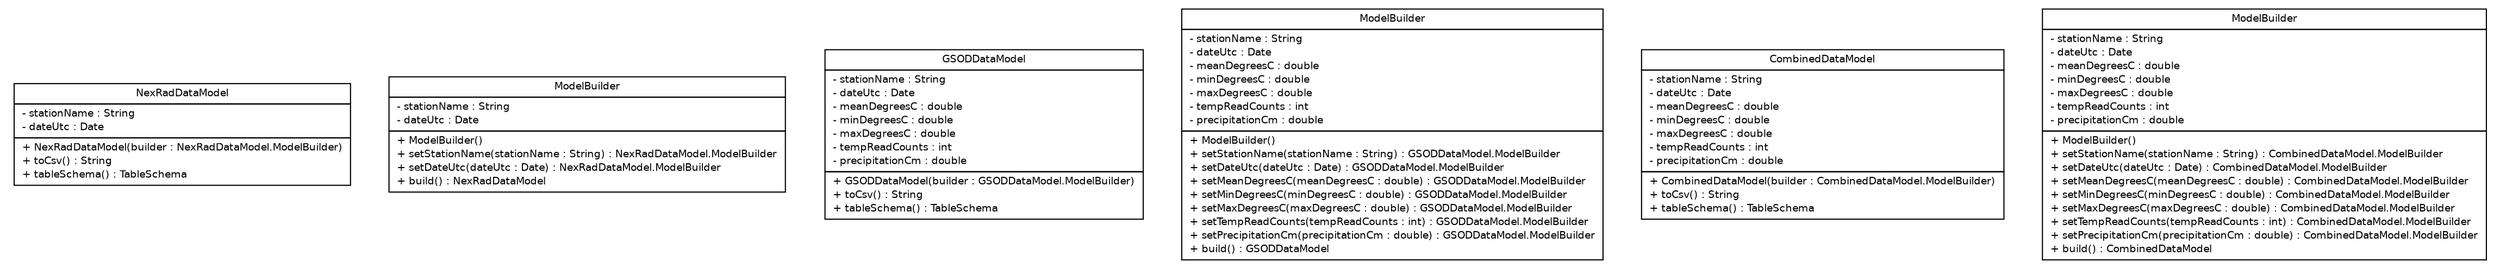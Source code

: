 #!/usr/local/bin/dot
#
# Class diagram 
# Generated by UMLGraph version R5_6-24-gf6e263 (http://www.umlgraph.org/)
#

digraph G {
	edge [fontname="Helvetica",fontsize=10,labelfontname="Helvetica",labelfontsize=10];
	node [fontname="Helvetica",fontsize=10,shape=plaintext];
	nodesep=0.25;
	ranksep=0.5;
	// com.ohair.stephen.edp.model.NexRadDataModel
	c44 [label=<<table title="com.ohair.stephen.edp.model.NexRadDataModel" border="0" cellborder="1" cellspacing="0" cellpadding="2" port="p" href="./NexRadDataModel.html">
		<tr><td><table border="0" cellspacing="0" cellpadding="1">
<tr><td align="center" balign="center"> NexRadDataModel </td></tr>
		</table></td></tr>
		<tr><td><table border="0" cellspacing="0" cellpadding="1">
<tr><td align="left" balign="left"> - stationName : String </td></tr>
<tr><td align="left" balign="left"> - dateUtc : Date </td></tr>
		</table></td></tr>
		<tr><td><table border="0" cellspacing="0" cellpadding="1">
<tr><td align="left" balign="left"> + NexRadDataModel(builder : NexRadDataModel.ModelBuilder) </td></tr>
<tr><td align="left" balign="left"> + toCsv() : String </td></tr>
<tr><td align="left" balign="left"> + tableSchema() : TableSchema </td></tr>
		</table></td></tr>
		</table>>, URL="./NexRadDataModel.html", fontname="Helvetica", fontcolor="black", fontsize=9.0];
	// com.ohair.stephen.edp.model.NexRadDataModel.ModelBuilder
	c45 [label=<<table title="com.ohair.stephen.edp.model.NexRadDataModel.ModelBuilder" border="0" cellborder="1" cellspacing="0" cellpadding="2" port="p" href="./NexRadDataModel.ModelBuilder.html">
		<tr><td><table border="0" cellspacing="0" cellpadding="1">
<tr><td align="center" balign="center"> ModelBuilder </td></tr>
		</table></td></tr>
		<tr><td><table border="0" cellspacing="0" cellpadding="1">
<tr><td align="left" balign="left"> - stationName : String </td></tr>
<tr><td align="left" balign="left"> - dateUtc : Date </td></tr>
		</table></td></tr>
		<tr><td><table border="0" cellspacing="0" cellpadding="1">
<tr><td align="left" balign="left"> + ModelBuilder() </td></tr>
<tr><td align="left" balign="left"> + setStationName(stationName : String) : NexRadDataModel.ModelBuilder </td></tr>
<tr><td align="left" balign="left"> + setDateUtc(dateUtc : Date) : NexRadDataModel.ModelBuilder </td></tr>
<tr><td align="left" balign="left"> + build() : NexRadDataModel </td></tr>
		</table></td></tr>
		</table>>, URL="./NexRadDataModel.ModelBuilder.html", fontname="Helvetica", fontcolor="black", fontsize=9.0];
	// com.ohair.stephen.edp.model.GSODDataModel
	c46 [label=<<table title="com.ohair.stephen.edp.model.GSODDataModel" border="0" cellborder="1" cellspacing="0" cellpadding="2" port="p" href="./GSODDataModel.html">
		<tr><td><table border="0" cellspacing="0" cellpadding="1">
<tr><td align="center" balign="center"> GSODDataModel </td></tr>
		</table></td></tr>
		<tr><td><table border="0" cellspacing="0" cellpadding="1">
<tr><td align="left" balign="left"> - stationName : String </td></tr>
<tr><td align="left" balign="left"> - dateUtc : Date </td></tr>
<tr><td align="left" balign="left"> - meanDegreesC : double </td></tr>
<tr><td align="left" balign="left"> - minDegreesC : double </td></tr>
<tr><td align="left" balign="left"> - maxDegreesC : double </td></tr>
<tr><td align="left" balign="left"> - tempReadCounts : int </td></tr>
<tr><td align="left" balign="left"> - precipitationCm : double </td></tr>
		</table></td></tr>
		<tr><td><table border="0" cellspacing="0" cellpadding="1">
<tr><td align="left" balign="left"> + GSODDataModel(builder : GSODDataModel.ModelBuilder) </td></tr>
<tr><td align="left" balign="left"> + toCsv() : String </td></tr>
<tr><td align="left" balign="left"> + tableSchema() : TableSchema </td></tr>
		</table></td></tr>
		</table>>, URL="./GSODDataModel.html", fontname="Helvetica", fontcolor="black", fontsize=9.0];
	// com.ohair.stephen.edp.model.GSODDataModel.ModelBuilder
	c47 [label=<<table title="com.ohair.stephen.edp.model.GSODDataModel.ModelBuilder" border="0" cellborder="1" cellspacing="0" cellpadding="2" port="p" href="./GSODDataModel.ModelBuilder.html">
		<tr><td><table border="0" cellspacing="0" cellpadding="1">
<tr><td align="center" balign="center"> ModelBuilder </td></tr>
		</table></td></tr>
		<tr><td><table border="0" cellspacing="0" cellpadding="1">
<tr><td align="left" balign="left"> - stationName : String </td></tr>
<tr><td align="left" balign="left"> - dateUtc : Date </td></tr>
<tr><td align="left" balign="left"> - meanDegreesC : double </td></tr>
<tr><td align="left" balign="left"> - minDegreesC : double </td></tr>
<tr><td align="left" balign="left"> - maxDegreesC : double </td></tr>
<tr><td align="left" balign="left"> - tempReadCounts : int </td></tr>
<tr><td align="left" balign="left"> - precipitationCm : double </td></tr>
		</table></td></tr>
		<tr><td><table border="0" cellspacing="0" cellpadding="1">
<tr><td align="left" balign="left"> + ModelBuilder() </td></tr>
<tr><td align="left" balign="left"> + setStationName(stationName : String) : GSODDataModel.ModelBuilder </td></tr>
<tr><td align="left" balign="left"> + setDateUtc(dateUtc : Date) : GSODDataModel.ModelBuilder </td></tr>
<tr><td align="left" balign="left"> + setMeanDegreesC(meanDegreesC : double) : GSODDataModel.ModelBuilder </td></tr>
<tr><td align="left" balign="left"> + setMinDegreesC(minDegreesC : double) : GSODDataModel.ModelBuilder </td></tr>
<tr><td align="left" balign="left"> + setMaxDegreesC(maxDegreesC : double) : GSODDataModel.ModelBuilder </td></tr>
<tr><td align="left" balign="left"> + setTempReadCounts(tempReadCounts : int) : GSODDataModel.ModelBuilder </td></tr>
<tr><td align="left" balign="left"> + setPrecipitationCm(precipitationCm : double) : GSODDataModel.ModelBuilder </td></tr>
<tr><td align="left" balign="left"> + build() : GSODDataModel </td></tr>
		</table></td></tr>
		</table>>, URL="./GSODDataModel.ModelBuilder.html", fontname="Helvetica", fontcolor="black", fontsize=9.0];
	// com.ohair.stephen.edp.model.CombinedDataModel
	c48 [label=<<table title="com.ohair.stephen.edp.model.CombinedDataModel" border="0" cellborder="1" cellspacing="0" cellpadding="2" port="p" href="./CombinedDataModel.html">
		<tr><td><table border="0" cellspacing="0" cellpadding="1">
<tr><td align="center" balign="center"> CombinedDataModel </td></tr>
		</table></td></tr>
		<tr><td><table border="0" cellspacing="0" cellpadding="1">
<tr><td align="left" balign="left"> - stationName : String </td></tr>
<tr><td align="left" balign="left"> - dateUtc : Date </td></tr>
<tr><td align="left" balign="left"> - meanDegreesC : double </td></tr>
<tr><td align="left" balign="left"> - minDegreesC : double </td></tr>
<tr><td align="left" balign="left"> - maxDegreesC : double </td></tr>
<tr><td align="left" balign="left"> - tempReadCounts : int </td></tr>
<tr><td align="left" balign="left"> - precipitationCm : double </td></tr>
		</table></td></tr>
		<tr><td><table border="0" cellspacing="0" cellpadding="1">
<tr><td align="left" balign="left"> + CombinedDataModel(builder : CombinedDataModel.ModelBuilder) </td></tr>
<tr><td align="left" balign="left"> + toCsv() : String </td></tr>
<tr><td align="left" balign="left"> + tableSchema() : TableSchema </td></tr>
		</table></td></tr>
		</table>>, URL="./CombinedDataModel.html", fontname="Helvetica", fontcolor="black", fontsize=9.0];
	// com.ohair.stephen.edp.model.CombinedDataModel.ModelBuilder
	c49 [label=<<table title="com.ohair.stephen.edp.model.CombinedDataModel.ModelBuilder" border="0" cellborder="1" cellspacing="0" cellpadding="2" port="p" href="./CombinedDataModel.ModelBuilder.html">
		<tr><td><table border="0" cellspacing="0" cellpadding="1">
<tr><td align="center" balign="center"> ModelBuilder </td></tr>
		</table></td></tr>
		<tr><td><table border="0" cellspacing="0" cellpadding="1">
<tr><td align="left" balign="left"> - stationName : String </td></tr>
<tr><td align="left" balign="left"> - dateUtc : Date </td></tr>
<tr><td align="left" balign="left"> - meanDegreesC : double </td></tr>
<tr><td align="left" balign="left"> - minDegreesC : double </td></tr>
<tr><td align="left" balign="left"> - maxDegreesC : double </td></tr>
<tr><td align="left" balign="left"> - tempReadCounts : int </td></tr>
<tr><td align="left" balign="left"> - precipitationCm : double </td></tr>
		</table></td></tr>
		<tr><td><table border="0" cellspacing="0" cellpadding="1">
<tr><td align="left" balign="left"> + ModelBuilder() </td></tr>
<tr><td align="left" balign="left"> + setStationName(stationName : String) : CombinedDataModel.ModelBuilder </td></tr>
<tr><td align="left" balign="left"> + setDateUtc(dateUtc : Date) : CombinedDataModel.ModelBuilder </td></tr>
<tr><td align="left" balign="left"> + setMeanDegreesC(meanDegreesC : double) : CombinedDataModel.ModelBuilder </td></tr>
<tr><td align="left" balign="left"> + setMinDegreesC(minDegreesC : double) : CombinedDataModel.ModelBuilder </td></tr>
<tr><td align="left" balign="left"> + setMaxDegreesC(maxDegreesC : double) : CombinedDataModel.ModelBuilder </td></tr>
<tr><td align="left" balign="left"> + setTempReadCounts(tempReadCounts : int) : CombinedDataModel.ModelBuilder </td></tr>
<tr><td align="left" balign="left"> + setPrecipitationCm(precipitationCm : double) : CombinedDataModel.ModelBuilder </td></tr>
<tr><td align="left" balign="left"> + build() : CombinedDataModel </td></tr>
		</table></td></tr>
		</table>>, URL="./CombinedDataModel.ModelBuilder.html", fontname="Helvetica", fontcolor="black", fontsize=9.0];
}

